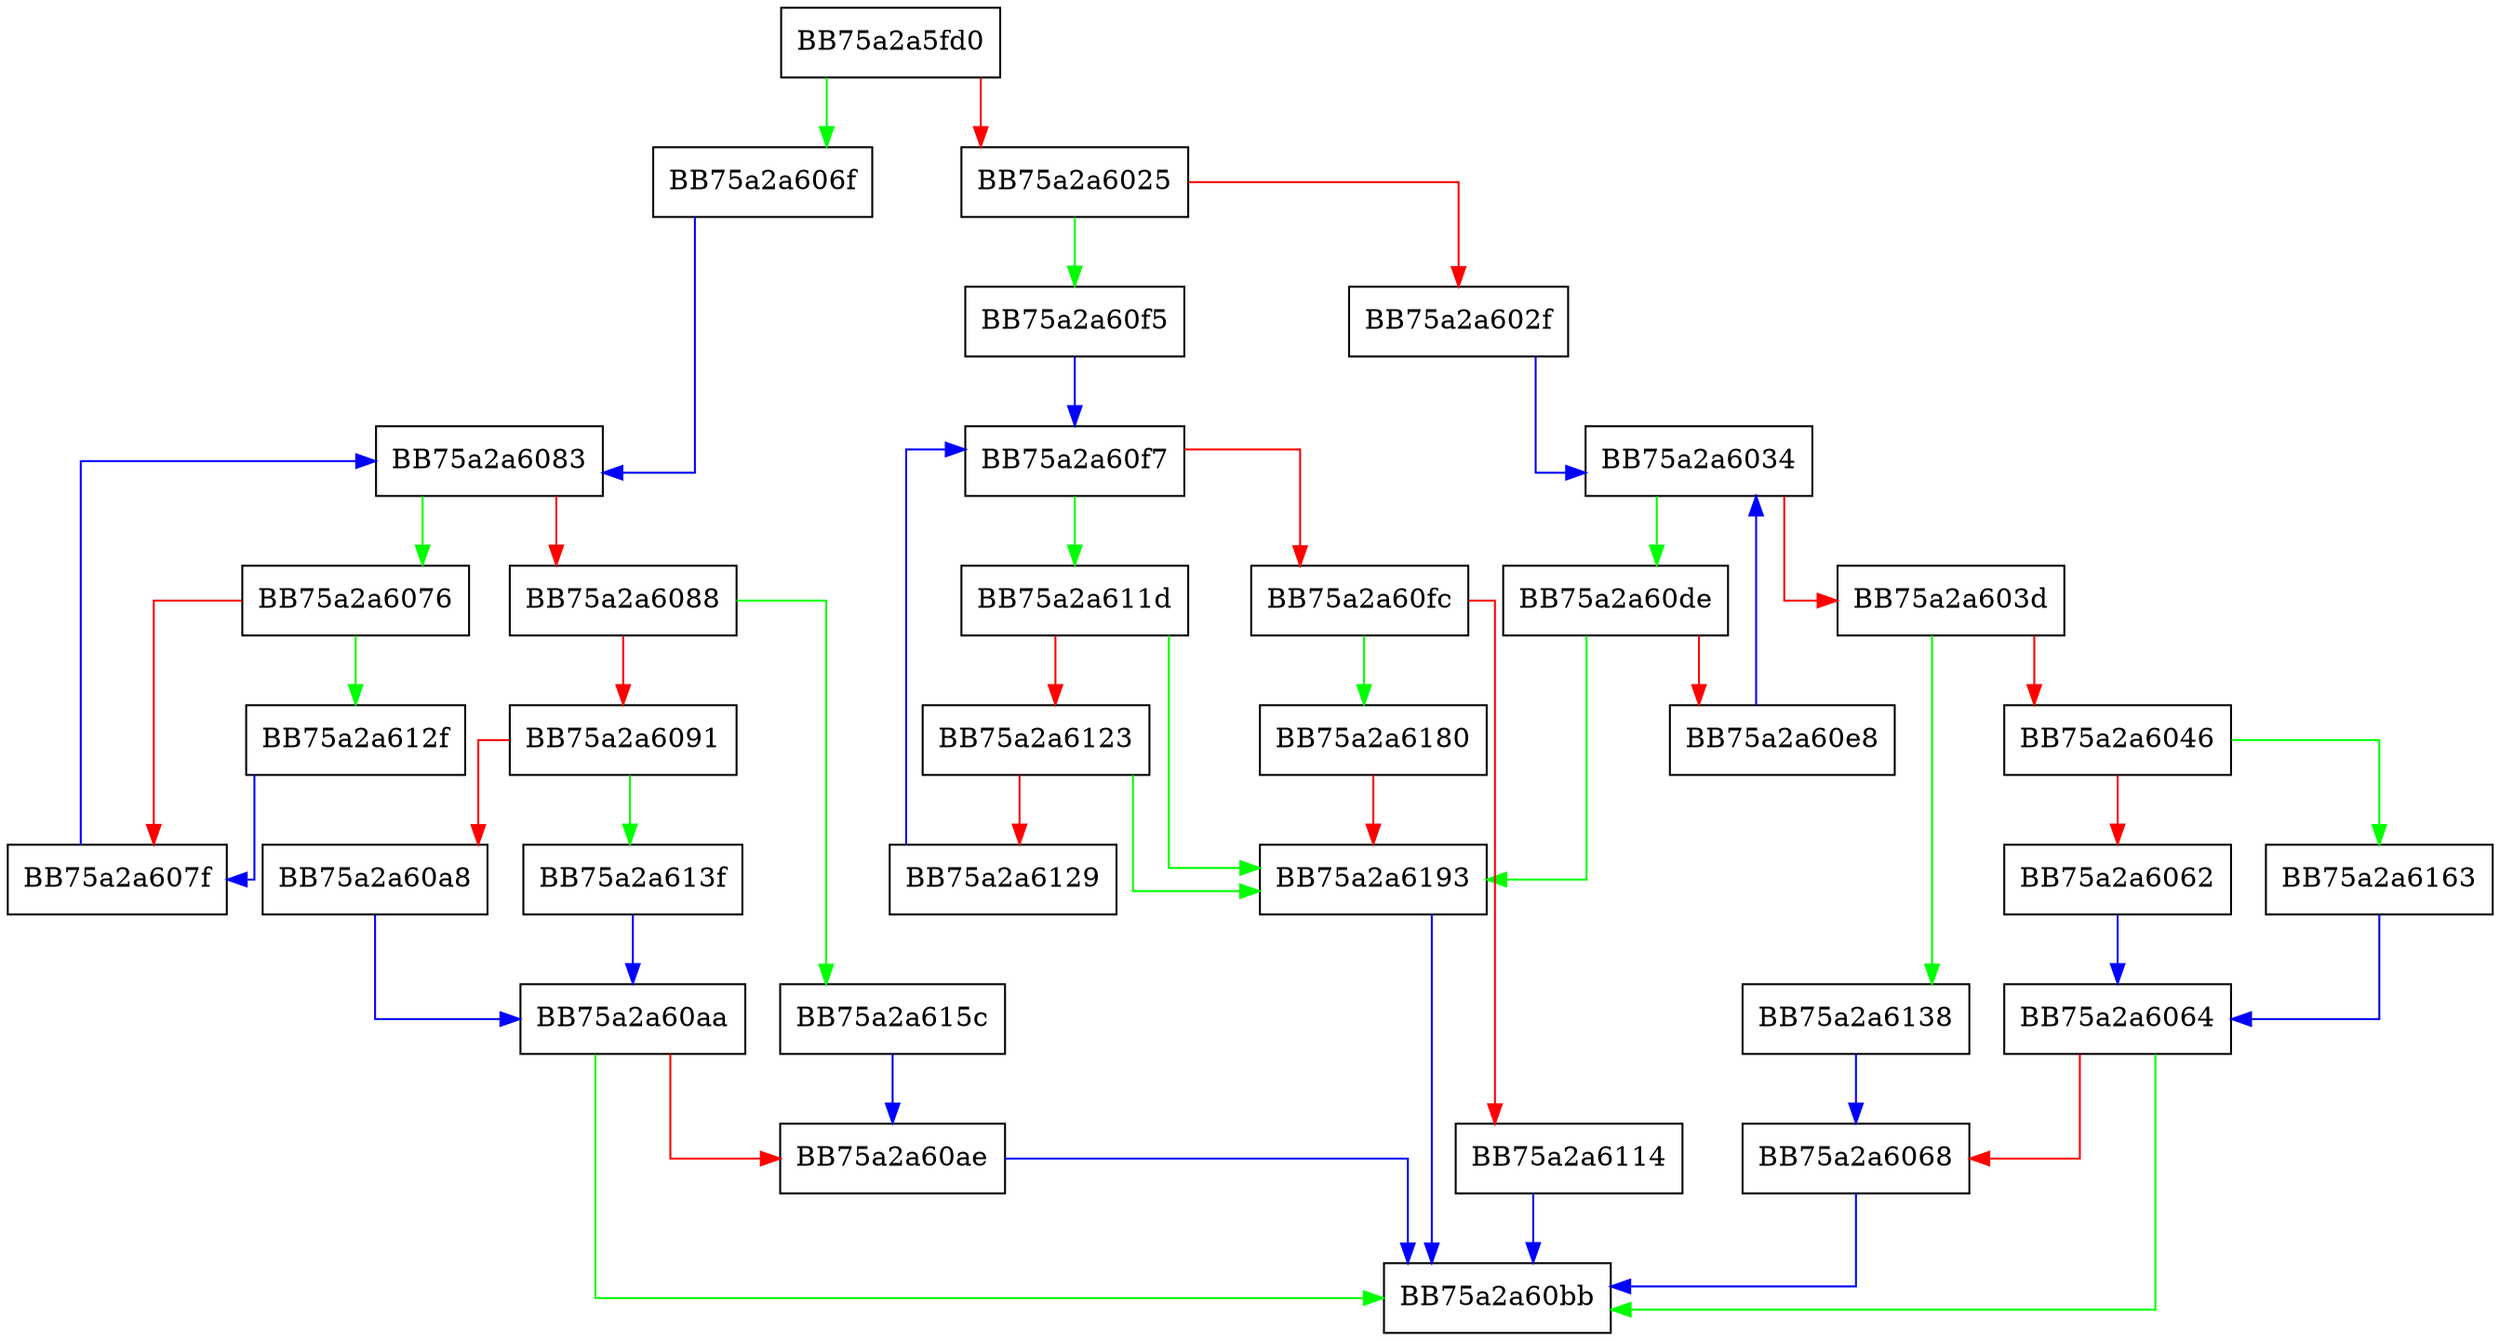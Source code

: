 digraph winShmLock {
  node [shape="box"];
  graph [splines=ortho];
  BB75a2a5fd0 -> BB75a2a606f [color="green"];
  BB75a2a5fd0 -> BB75a2a6025 [color="red"];
  BB75a2a6025 -> BB75a2a60f5 [color="green"];
  BB75a2a6025 -> BB75a2a602f [color="red"];
  BB75a2a602f -> BB75a2a6034 [color="blue"];
  BB75a2a6034 -> BB75a2a60de [color="green"];
  BB75a2a6034 -> BB75a2a603d [color="red"];
  BB75a2a603d -> BB75a2a6138 [color="green"];
  BB75a2a603d -> BB75a2a6046 [color="red"];
  BB75a2a6046 -> BB75a2a6163 [color="green"];
  BB75a2a6046 -> BB75a2a6062 [color="red"];
  BB75a2a6062 -> BB75a2a6064 [color="blue"];
  BB75a2a6064 -> BB75a2a60bb [color="green"];
  BB75a2a6064 -> BB75a2a6068 [color="red"];
  BB75a2a6068 -> BB75a2a60bb [color="blue"];
  BB75a2a606f -> BB75a2a6083 [color="blue"];
  BB75a2a6076 -> BB75a2a612f [color="green"];
  BB75a2a6076 -> BB75a2a607f [color="red"];
  BB75a2a607f -> BB75a2a6083 [color="blue"];
  BB75a2a6083 -> BB75a2a6076 [color="green"];
  BB75a2a6083 -> BB75a2a6088 [color="red"];
  BB75a2a6088 -> BB75a2a615c [color="green"];
  BB75a2a6088 -> BB75a2a6091 [color="red"];
  BB75a2a6091 -> BB75a2a613f [color="green"];
  BB75a2a6091 -> BB75a2a60a8 [color="red"];
  BB75a2a60a8 -> BB75a2a60aa [color="blue"];
  BB75a2a60aa -> BB75a2a60bb [color="green"];
  BB75a2a60aa -> BB75a2a60ae [color="red"];
  BB75a2a60ae -> BB75a2a60bb [color="blue"];
  BB75a2a60de -> BB75a2a6193 [color="green"];
  BB75a2a60de -> BB75a2a60e8 [color="red"];
  BB75a2a60e8 -> BB75a2a6034 [color="blue"];
  BB75a2a60f5 -> BB75a2a60f7 [color="blue"];
  BB75a2a60f7 -> BB75a2a611d [color="green"];
  BB75a2a60f7 -> BB75a2a60fc [color="red"];
  BB75a2a60fc -> BB75a2a6180 [color="green"];
  BB75a2a60fc -> BB75a2a6114 [color="red"];
  BB75a2a6114 -> BB75a2a60bb [color="blue"];
  BB75a2a611d -> BB75a2a6193 [color="green"];
  BB75a2a611d -> BB75a2a6123 [color="red"];
  BB75a2a6123 -> BB75a2a6193 [color="green"];
  BB75a2a6123 -> BB75a2a6129 [color="red"];
  BB75a2a6129 -> BB75a2a60f7 [color="blue"];
  BB75a2a612f -> BB75a2a607f [color="blue"];
  BB75a2a6138 -> BB75a2a6068 [color="blue"];
  BB75a2a613f -> BB75a2a60aa [color="blue"];
  BB75a2a615c -> BB75a2a60ae [color="blue"];
  BB75a2a6163 -> BB75a2a6064 [color="blue"];
  BB75a2a6180 -> BB75a2a6193 [color="red"];
  BB75a2a6193 -> BB75a2a60bb [color="blue"];
}